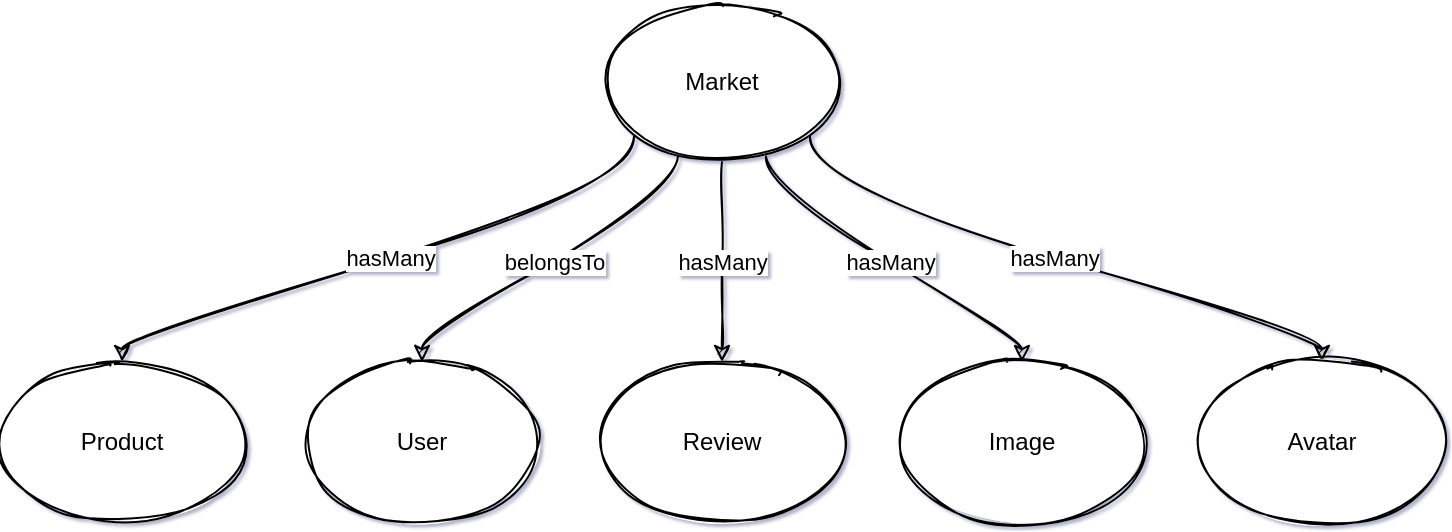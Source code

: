 <mxfile>
    <diagram id="0fiBWgrXSbrucCPLC_0t" name="Page-1">
        <mxGraphModel dx="687" dy="609" grid="0" gridSize="10" guides="1" tooltips="1" connect="1" arrows="1" fold="1" page="1" pageScale="1" pageWidth="850" pageHeight="1100" background="#ffffff" math="0" shadow="1">
            <root>
                <mxCell id="0"/>
                <mxCell id="1" parent="0"/>
                <mxCell id="6l1E8BhhTPS93ofHY3in-2" value="User" style="ellipse;whiteSpace=wrap;html=1;sketch=1;rounded=1;" parent="1" vertex="1">
                    <mxGeometry x="150" y="180" width="120" height="80" as="geometry"/>
                </mxCell>
                <mxCell id="6l1E8BhhTPS93ofHY3in-3" value="hasMany" style="edgeStyle=orthogonalEdgeStyle;rounded=1;orthogonalLoop=1;jettySize=auto;html=1;entryDx=0;entryDy=0;noEdgeStyle=1;orthogonal=1;sketch=1;curved=1;" parent="1" source="6l1E8BhhTPS93ofHY3in-8" target="6l1E8BhhTPS93ofHY3in-10" edge="1">
                    <mxGeometry relative="1" as="geometry">
                        <Array as="points">
                            <mxPoint x="316" y="92"/>
                            <mxPoint x="60" y="168"/>
                        </Array>
                    </mxGeometry>
                </mxCell>
                <mxCell id="6l1E8BhhTPS93ofHY3in-4" value="belongsTo" style="edgeStyle=orthogonalEdgeStyle;rounded=1;orthogonalLoop=1;jettySize=auto;html=1;noEdgeStyle=1;orthogonal=1;sketch=1;curved=1;" parent="1" source="6l1E8BhhTPS93ofHY3in-8" target="6l1E8BhhTPS93ofHY3in-2" edge="1">
                    <mxGeometry relative="1" as="geometry">
                        <Array as="points">
                            <mxPoint x="338" y="94"/>
                            <mxPoint x="210" y="168"/>
                        </Array>
                    </mxGeometry>
                </mxCell>
                <mxCell id="6l1E8BhhTPS93ofHY3in-5" value="hasMany" style="edgeStyle=orthogonalEdgeStyle;rounded=1;orthogonalLoop=1;jettySize=auto;html=1;noEdgeStyle=1;orthogonal=1;sketch=1;curved=1;" parent="1" source="6l1E8BhhTPS93ofHY3in-8" target="6l1E8BhhTPS93ofHY3in-12" edge="1">
                    <mxGeometry relative="1" as="geometry">
                        <Array as="points">
                            <mxPoint x="360" y="96"/>
                            <mxPoint x="360" y="168"/>
                        </Array>
                    </mxGeometry>
                </mxCell>
                <mxCell id="6l1E8BhhTPS93ofHY3in-6" value="hasMany" style="edgeStyle=orthogonalEdgeStyle;rounded=1;orthogonalLoop=1;jettySize=auto;html=1;noEdgeStyle=1;orthogonal=1;sketch=1;curved=1;" parent="1" source="6l1E8BhhTPS93ofHY3in-8" target="6l1E8BhhTPS93ofHY3in-14" edge="1">
                    <mxGeometry relative="1" as="geometry">
                        <Array as="points">
                            <mxPoint x="382" y="94"/>
                            <mxPoint x="510" y="168"/>
                        </Array>
                    </mxGeometry>
                </mxCell>
                <mxCell id="6l1E8BhhTPS93ofHY3in-7" value="hasMany" style="edgeStyle=orthogonalEdgeStyle;rounded=1;orthogonalLoop=1;jettySize=auto;html=1;noEdgeStyle=1;orthogonal=1;sketch=1;curved=1;" parent="1" source="6l1E8BhhTPS93ofHY3in-8" target="6l1E8BhhTPS93ofHY3in-16" edge="1">
                    <mxGeometry relative="1" as="geometry">
                        <Array as="points">
                            <mxPoint x="404" y="92"/>
                            <mxPoint x="660" y="168"/>
                        </Array>
                    </mxGeometry>
                </mxCell>
                <mxCell id="6l1E8BhhTPS93ofHY3in-8" value="Market" style="ellipse;whiteSpace=wrap;html=1;sketch=1;rounded=1;" parent="1" vertex="1">
                    <mxGeometry x="300" width="120" height="80" as="geometry"/>
                </mxCell>
                <mxCell id="6l1E8BhhTPS93ofHY3in-10" value="Product" style="ellipse;whiteSpace=wrap;html=1;sketch=1;rounded=1;" parent="1" vertex="1">
                    <mxGeometry y="180" width="120" height="80" as="geometry"/>
                </mxCell>
                <mxCell id="6l1E8BhhTPS93ofHY3in-12" value="Review" style="ellipse;whiteSpace=wrap;html=1;sketch=1;rounded=1;" parent="1" vertex="1">
                    <mxGeometry x="300" y="180" width="120" height="80" as="geometry"/>
                </mxCell>
                <mxCell id="6l1E8BhhTPS93ofHY3in-14" value="Image" style="ellipse;whiteSpace=wrap;html=1;sketch=1;rounded=1;" parent="1" vertex="1">
                    <mxGeometry x="450" y="180" width="120" height="80" as="geometry"/>
                </mxCell>
                <mxCell id="6l1E8BhhTPS93ofHY3in-16" value="Avatar" style="ellipse;whiteSpace=wrap;html=1;sketch=1;rounded=1;" parent="1" vertex="1">
                    <mxGeometry x="600" y="180" width="120" height="80" as="geometry"/>
                </mxCell>
            </root>
        </mxGraphModel>
    </diagram>
</mxfile>